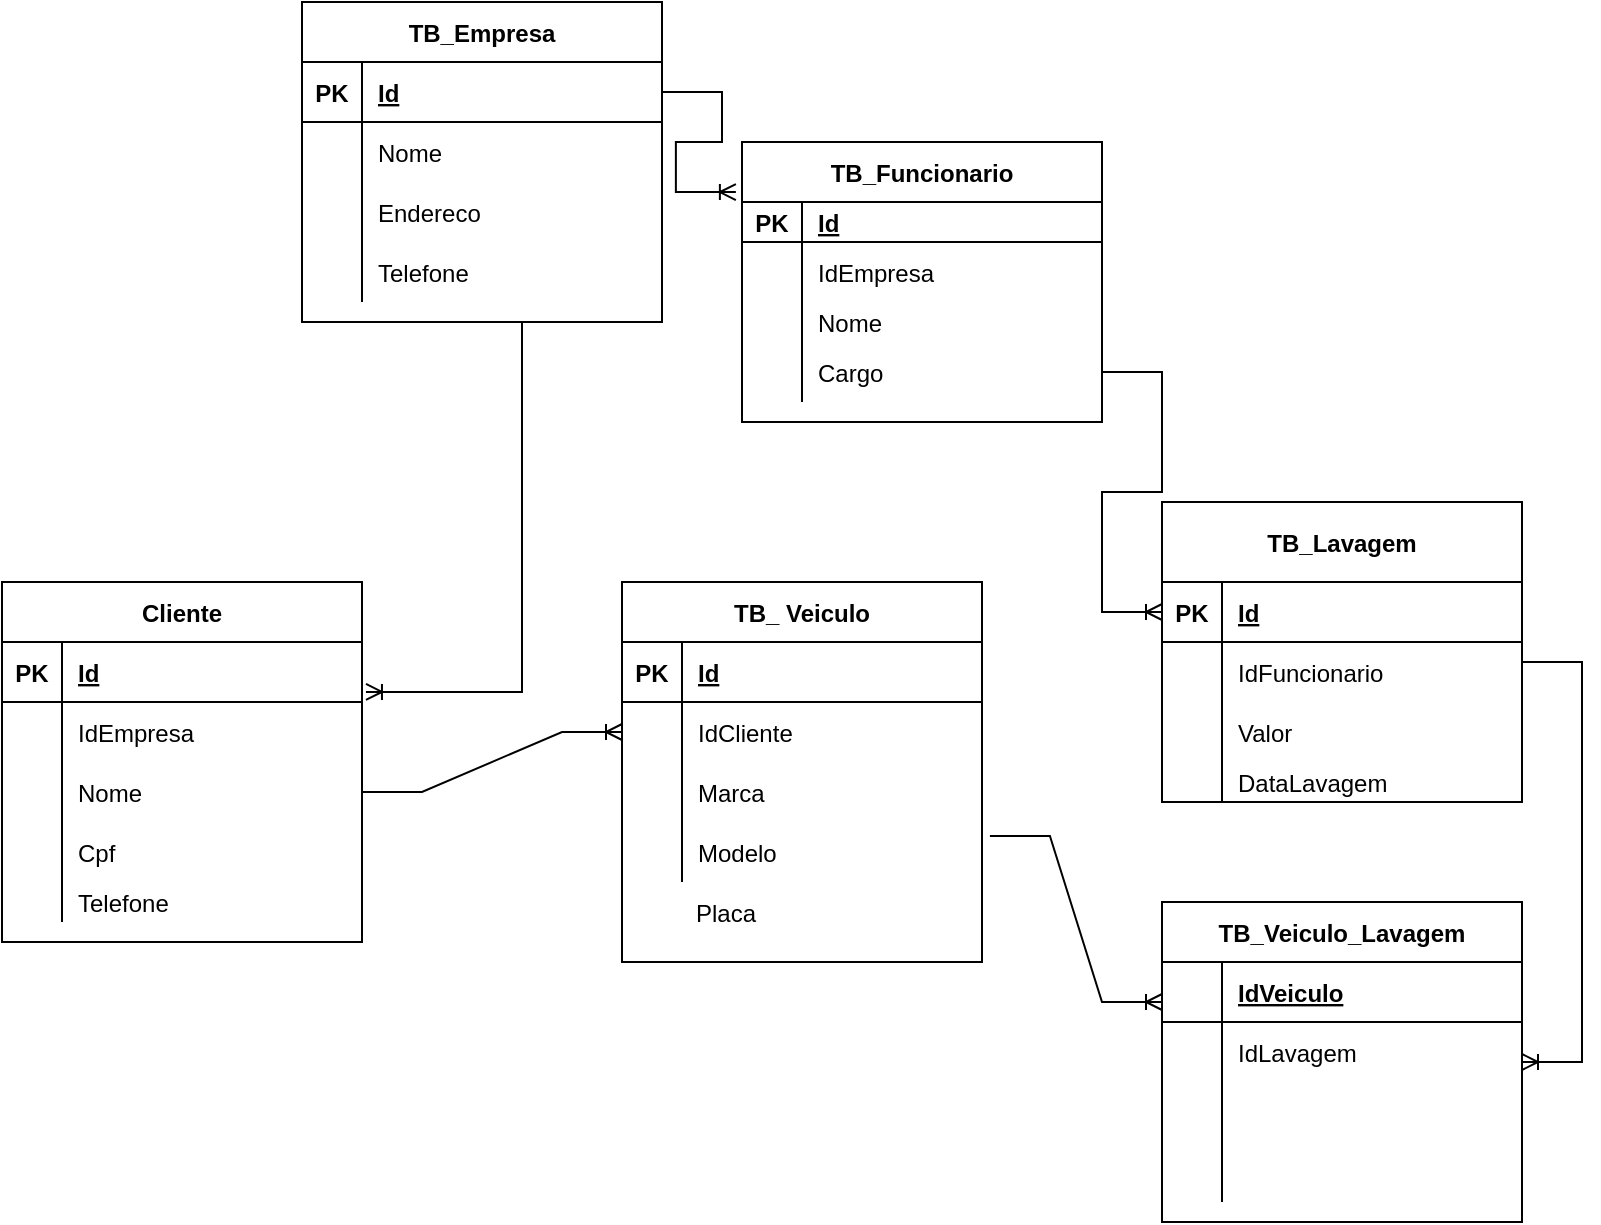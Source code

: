 <mxfile version="17.4.6" type="device"><diagram id="kXfcZeHVbc4T6ZmPD8o8" name="Page-1"><mxGraphModel dx="1052" dy="1619" grid="1" gridSize="10" guides="1" tooltips="1" connect="1" arrows="1" fold="1" page="1" pageScale="1" pageWidth="827" pageHeight="1169" math="0" shadow="0"><root><mxCell id="0"/><mxCell id="1" parent="0"/><mxCell id="7Ue1-dHuU1UiFM49nHdO-1" value="Cliente" style="shape=table;startSize=30;container=1;collapsible=1;childLayout=tableLayout;fixedRows=1;rowLines=0;fontStyle=1;align=center;resizeLast=1;" vertex="1" parent="1"><mxGeometry y="-20" width="180" height="180" as="geometry"/></mxCell><mxCell id="7Ue1-dHuU1UiFM49nHdO-2" value="" style="shape=tableRow;horizontal=0;startSize=0;swimlaneHead=0;swimlaneBody=0;fillColor=none;collapsible=0;dropTarget=0;points=[[0,0.5],[1,0.5]];portConstraint=eastwest;top=0;left=0;right=0;bottom=1;" vertex="1" parent="7Ue1-dHuU1UiFM49nHdO-1"><mxGeometry y="30" width="180" height="30" as="geometry"/></mxCell><mxCell id="7Ue1-dHuU1UiFM49nHdO-3" value="PK" style="shape=partialRectangle;connectable=0;fillColor=none;top=0;left=0;bottom=0;right=0;fontStyle=1;overflow=hidden;" vertex="1" parent="7Ue1-dHuU1UiFM49nHdO-2"><mxGeometry width="30" height="30" as="geometry"><mxRectangle width="30" height="30" as="alternateBounds"/></mxGeometry></mxCell><mxCell id="7Ue1-dHuU1UiFM49nHdO-4" value="Id" style="shape=partialRectangle;connectable=0;fillColor=none;top=0;left=0;bottom=0;right=0;align=left;spacingLeft=6;fontStyle=5;overflow=hidden;" vertex="1" parent="7Ue1-dHuU1UiFM49nHdO-2"><mxGeometry x="30" width="150" height="30" as="geometry"><mxRectangle width="150" height="30" as="alternateBounds"/></mxGeometry></mxCell><mxCell id="7Ue1-dHuU1UiFM49nHdO-45" value="" style="shape=tableRow;horizontal=0;startSize=0;swimlaneHead=0;swimlaneBody=0;fillColor=none;collapsible=0;dropTarget=0;points=[[0,0.5],[1,0.5]];portConstraint=eastwest;top=0;left=0;right=0;bottom=0;" vertex="1" parent="7Ue1-dHuU1UiFM49nHdO-1"><mxGeometry y="60" width="180" height="30" as="geometry"/></mxCell><mxCell id="7Ue1-dHuU1UiFM49nHdO-46" value="" style="shape=partialRectangle;connectable=0;fillColor=none;top=0;left=0;bottom=0;right=0;editable=1;overflow=hidden;" vertex="1" parent="7Ue1-dHuU1UiFM49nHdO-45"><mxGeometry width="30" height="30" as="geometry"><mxRectangle width="30" height="30" as="alternateBounds"/></mxGeometry></mxCell><mxCell id="7Ue1-dHuU1UiFM49nHdO-47" value="IdEmpresa" style="shape=partialRectangle;connectable=0;fillColor=none;top=0;left=0;bottom=0;right=0;align=left;spacingLeft=6;overflow=hidden;" vertex="1" parent="7Ue1-dHuU1UiFM49nHdO-45"><mxGeometry x="30" width="150" height="30" as="geometry"><mxRectangle width="150" height="30" as="alternateBounds"/></mxGeometry></mxCell><mxCell id="7Ue1-dHuU1UiFM49nHdO-5" value="" style="shape=tableRow;horizontal=0;startSize=0;swimlaneHead=0;swimlaneBody=0;fillColor=none;collapsible=0;dropTarget=0;points=[[0,0.5],[1,0.5]];portConstraint=eastwest;top=0;left=0;right=0;bottom=0;" vertex="1" parent="7Ue1-dHuU1UiFM49nHdO-1"><mxGeometry y="90" width="180" height="30" as="geometry"/></mxCell><mxCell id="7Ue1-dHuU1UiFM49nHdO-6" value="" style="shape=partialRectangle;connectable=0;fillColor=none;top=0;left=0;bottom=0;right=0;editable=1;overflow=hidden;" vertex="1" parent="7Ue1-dHuU1UiFM49nHdO-5"><mxGeometry width="30" height="30" as="geometry"><mxRectangle width="30" height="30" as="alternateBounds"/></mxGeometry></mxCell><mxCell id="7Ue1-dHuU1UiFM49nHdO-7" value="Nome" style="shape=partialRectangle;connectable=0;fillColor=none;top=0;left=0;bottom=0;right=0;align=left;spacingLeft=6;overflow=hidden;" vertex="1" parent="7Ue1-dHuU1UiFM49nHdO-5"><mxGeometry x="30" width="150" height="30" as="geometry"><mxRectangle width="150" height="30" as="alternateBounds"/></mxGeometry></mxCell><mxCell id="7Ue1-dHuU1UiFM49nHdO-8" value="" style="shape=tableRow;horizontal=0;startSize=0;swimlaneHead=0;swimlaneBody=0;fillColor=none;collapsible=0;dropTarget=0;points=[[0,0.5],[1,0.5]];portConstraint=eastwest;top=0;left=0;right=0;bottom=0;" vertex="1" parent="7Ue1-dHuU1UiFM49nHdO-1"><mxGeometry y="120" width="180" height="30" as="geometry"/></mxCell><mxCell id="7Ue1-dHuU1UiFM49nHdO-9" value="" style="shape=partialRectangle;connectable=0;fillColor=none;top=0;left=0;bottom=0;right=0;editable=1;overflow=hidden;" vertex="1" parent="7Ue1-dHuU1UiFM49nHdO-8"><mxGeometry width="30" height="30" as="geometry"><mxRectangle width="30" height="30" as="alternateBounds"/></mxGeometry></mxCell><mxCell id="7Ue1-dHuU1UiFM49nHdO-10" value="Cpf" style="shape=partialRectangle;connectable=0;fillColor=none;top=0;left=0;bottom=0;right=0;align=left;spacingLeft=6;overflow=hidden;" vertex="1" parent="7Ue1-dHuU1UiFM49nHdO-8"><mxGeometry x="30" width="150" height="30" as="geometry"><mxRectangle width="150" height="30" as="alternateBounds"/></mxGeometry></mxCell><mxCell id="7Ue1-dHuU1UiFM49nHdO-11" value="" style="shape=tableRow;horizontal=0;startSize=0;swimlaneHead=0;swimlaneBody=0;fillColor=none;collapsible=0;dropTarget=0;points=[[0,0.5],[1,0.5]];portConstraint=eastwest;top=0;left=0;right=0;bottom=0;" vertex="1" parent="7Ue1-dHuU1UiFM49nHdO-1"><mxGeometry y="150" width="180" height="20" as="geometry"/></mxCell><mxCell id="7Ue1-dHuU1UiFM49nHdO-12" value="" style="shape=partialRectangle;connectable=0;fillColor=none;top=0;left=0;bottom=0;right=0;editable=1;overflow=hidden;" vertex="1" parent="7Ue1-dHuU1UiFM49nHdO-11"><mxGeometry width="30" height="20" as="geometry"><mxRectangle width="30" height="20" as="alternateBounds"/></mxGeometry></mxCell><mxCell id="7Ue1-dHuU1UiFM49nHdO-13" value="Telefone" style="shape=partialRectangle;connectable=0;fillColor=none;top=0;left=0;bottom=0;right=0;align=left;spacingLeft=6;overflow=hidden;" vertex="1" parent="7Ue1-dHuU1UiFM49nHdO-11"><mxGeometry x="30" width="150" height="20" as="geometry"><mxRectangle width="150" height="20" as="alternateBounds"/></mxGeometry></mxCell><mxCell id="7Ue1-dHuU1UiFM49nHdO-14" value="TB_ Veiculo" style="shape=table;startSize=30;container=1;collapsible=1;childLayout=tableLayout;fixedRows=1;rowLines=0;fontStyle=1;align=center;resizeLast=1;" vertex="1" parent="1"><mxGeometry x="310" y="-20" width="180" height="190" as="geometry"/></mxCell><mxCell id="7Ue1-dHuU1UiFM49nHdO-15" value="" style="shape=tableRow;horizontal=0;startSize=0;swimlaneHead=0;swimlaneBody=0;fillColor=none;collapsible=0;dropTarget=0;points=[[0,0.5],[1,0.5]];portConstraint=eastwest;top=0;left=0;right=0;bottom=1;" vertex="1" parent="7Ue1-dHuU1UiFM49nHdO-14"><mxGeometry y="30" width="180" height="30" as="geometry"/></mxCell><mxCell id="7Ue1-dHuU1UiFM49nHdO-16" value="PK" style="shape=partialRectangle;connectable=0;fillColor=none;top=0;left=0;bottom=0;right=0;fontStyle=1;overflow=hidden;" vertex="1" parent="7Ue1-dHuU1UiFM49nHdO-15"><mxGeometry width="30" height="30" as="geometry"><mxRectangle width="30" height="30" as="alternateBounds"/></mxGeometry></mxCell><mxCell id="7Ue1-dHuU1UiFM49nHdO-17" value="Id" style="shape=partialRectangle;connectable=0;fillColor=none;top=0;left=0;bottom=0;right=0;align=left;spacingLeft=6;fontStyle=5;overflow=hidden;" vertex="1" parent="7Ue1-dHuU1UiFM49nHdO-15"><mxGeometry x="30" width="150" height="30" as="geometry"><mxRectangle width="150" height="30" as="alternateBounds"/></mxGeometry></mxCell><mxCell id="7Ue1-dHuU1UiFM49nHdO-18" value="" style="shape=tableRow;horizontal=0;startSize=0;swimlaneHead=0;swimlaneBody=0;fillColor=none;collapsible=0;dropTarget=0;points=[[0,0.5],[1,0.5]];portConstraint=eastwest;top=0;left=0;right=0;bottom=0;" vertex="1" parent="7Ue1-dHuU1UiFM49nHdO-14"><mxGeometry y="60" width="180" height="30" as="geometry"/></mxCell><mxCell id="7Ue1-dHuU1UiFM49nHdO-19" value="" style="shape=partialRectangle;connectable=0;fillColor=none;top=0;left=0;bottom=0;right=0;editable=1;overflow=hidden;" vertex="1" parent="7Ue1-dHuU1UiFM49nHdO-18"><mxGeometry width="30" height="30" as="geometry"><mxRectangle width="30" height="30" as="alternateBounds"/></mxGeometry></mxCell><mxCell id="7Ue1-dHuU1UiFM49nHdO-20" value="IdCliente" style="shape=partialRectangle;connectable=0;fillColor=none;top=0;left=0;bottom=0;right=0;align=left;spacingLeft=6;overflow=hidden;" vertex="1" parent="7Ue1-dHuU1UiFM49nHdO-18"><mxGeometry x="30" width="150" height="30" as="geometry"><mxRectangle width="150" height="30" as="alternateBounds"/></mxGeometry></mxCell><mxCell id="7Ue1-dHuU1UiFM49nHdO-21" value="" style="shape=tableRow;horizontal=0;startSize=0;swimlaneHead=0;swimlaneBody=0;fillColor=none;collapsible=0;dropTarget=0;points=[[0,0.5],[1,0.5]];portConstraint=eastwest;top=0;left=0;right=0;bottom=0;" vertex="1" parent="7Ue1-dHuU1UiFM49nHdO-14"><mxGeometry y="90" width="180" height="30" as="geometry"/></mxCell><mxCell id="7Ue1-dHuU1UiFM49nHdO-22" value="" style="shape=partialRectangle;connectable=0;fillColor=none;top=0;left=0;bottom=0;right=0;editable=1;overflow=hidden;" vertex="1" parent="7Ue1-dHuU1UiFM49nHdO-21"><mxGeometry width="30" height="30" as="geometry"><mxRectangle width="30" height="30" as="alternateBounds"/></mxGeometry></mxCell><mxCell id="7Ue1-dHuU1UiFM49nHdO-23" value="Marca" style="shape=partialRectangle;connectable=0;fillColor=none;top=0;left=0;bottom=0;right=0;align=left;spacingLeft=6;overflow=hidden;" vertex="1" parent="7Ue1-dHuU1UiFM49nHdO-21"><mxGeometry x="30" width="150" height="30" as="geometry"><mxRectangle width="150" height="30" as="alternateBounds"/></mxGeometry></mxCell><mxCell id="7Ue1-dHuU1UiFM49nHdO-24" value="" style="shape=tableRow;horizontal=0;startSize=0;swimlaneHead=0;swimlaneBody=0;fillColor=none;collapsible=0;dropTarget=0;points=[[0,0.5],[1,0.5]];portConstraint=eastwest;top=0;left=0;right=0;bottom=0;" vertex="1" parent="7Ue1-dHuU1UiFM49nHdO-14"><mxGeometry y="120" width="180" height="30" as="geometry"/></mxCell><mxCell id="7Ue1-dHuU1UiFM49nHdO-25" value="" style="shape=partialRectangle;connectable=0;fillColor=none;top=0;left=0;bottom=0;right=0;editable=1;overflow=hidden;" vertex="1" parent="7Ue1-dHuU1UiFM49nHdO-24"><mxGeometry width="30" height="30" as="geometry"><mxRectangle width="30" height="30" as="alternateBounds"/></mxGeometry></mxCell><mxCell id="7Ue1-dHuU1UiFM49nHdO-26" value="Modelo" style="shape=partialRectangle;connectable=0;fillColor=none;top=0;left=0;bottom=0;right=0;align=left;spacingLeft=6;overflow=hidden;" vertex="1" parent="7Ue1-dHuU1UiFM49nHdO-24"><mxGeometry x="30" width="150" height="30" as="geometry"><mxRectangle width="150" height="30" as="alternateBounds"/></mxGeometry></mxCell><mxCell id="7Ue1-dHuU1UiFM49nHdO-27" value="" style="shape=tableRow;horizontal=0;startSize=0;swimlaneHead=0;swimlaneBody=0;fillColor=none;collapsible=0;dropTarget=0;points=[[0,0.5],[1,0.5]];portConstraint=eastwest;top=0;left=0;right=0;bottom=0;" vertex="1" parent="1"><mxGeometry x="240" y="250" width="180" height="30" as="geometry"/></mxCell><mxCell id="7Ue1-dHuU1UiFM49nHdO-28" value="" style="shape=partialRectangle;connectable=0;fillColor=none;top=0;left=0;bottom=0;right=0;editable=1;overflow=hidden;" vertex="1" parent="7Ue1-dHuU1UiFM49nHdO-27"><mxGeometry width="30" height="30" as="geometry"><mxRectangle width="30" height="30" as="alternateBounds"/></mxGeometry></mxCell><mxCell id="7Ue1-dHuU1UiFM49nHdO-30" value="" style="edgeStyle=entityRelationEdgeStyle;fontSize=12;html=1;endArrow=ERoneToMany;rounded=0;exitX=1;exitY=0.5;exitDx=0;exitDy=0;entryX=0;entryY=0.5;entryDx=0;entryDy=0;" edge="1" parent="1" source="7Ue1-dHuU1UiFM49nHdO-5" target="7Ue1-dHuU1UiFM49nHdO-18"><mxGeometry width="100" height="100" relative="1" as="geometry"><mxPoint x="360" y="240" as="sourcePoint"/><mxPoint x="460" y="140" as="targetPoint"/></mxGeometry></mxCell><mxCell id="7Ue1-dHuU1UiFM49nHdO-29" value="Placa" style="shape=partialRectangle;connectable=0;fillColor=none;top=0;left=0;bottom=0;right=0;align=left;spacingLeft=6;overflow=hidden;" vertex="1" parent="1"><mxGeometry x="339" y="130" width="150" height="30" as="geometry"><mxRectangle width="150" height="30" as="alternateBounds"/></mxGeometry></mxCell><mxCell id="7Ue1-dHuU1UiFM49nHdO-31" value="TB_Empresa" style="shape=table;startSize=30;container=1;collapsible=1;childLayout=tableLayout;fixedRows=1;rowLines=0;fontStyle=1;align=center;resizeLast=1;" vertex="1" parent="1"><mxGeometry x="150" y="-310" width="180" height="160" as="geometry"/></mxCell><mxCell id="7Ue1-dHuU1UiFM49nHdO-32" value="" style="shape=tableRow;horizontal=0;startSize=0;swimlaneHead=0;swimlaneBody=0;fillColor=none;collapsible=0;dropTarget=0;points=[[0,0.5],[1,0.5]];portConstraint=eastwest;top=0;left=0;right=0;bottom=1;" vertex="1" parent="7Ue1-dHuU1UiFM49nHdO-31"><mxGeometry y="30" width="180" height="30" as="geometry"/></mxCell><mxCell id="7Ue1-dHuU1UiFM49nHdO-33" value="PK" style="shape=partialRectangle;connectable=0;fillColor=none;top=0;left=0;bottom=0;right=0;fontStyle=1;overflow=hidden;" vertex="1" parent="7Ue1-dHuU1UiFM49nHdO-32"><mxGeometry width="30" height="30" as="geometry"><mxRectangle width="30" height="30" as="alternateBounds"/></mxGeometry></mxCell><mxCell id="7Ue1-dHuU1UiFM49nHdO-34" value="Id" style="shape=partialRectangle;connectable=0;fillColor=none;top=0;left=0;bottom=0;right=0;align=left;spacingLeft=6;fontStyle=5;overflow=hidden;" vertex="1" parent="7Ue1-dHuU1UiFM49nHdO-32"><mxGeometry x="30" width="150" height="30" as="geometry"><mxRectangle width="150" height="30" as="alternateBounds"/></mxGeometry></mxCell><mxCell id="7Ue1-dHuU1UiFM49nHdO-35" value="" style="shape=tableRow;horizontal=0;startSize=0;swimlaneHead=0;swimlaneBody=0;fillColor=none;collapsible=0;dropTarget=0;points=[[0,0.5],[1,0.5]];portConstraint=eastwest;top=0;left=0;right=0;bottom=0;" vertex="1" parent="7Ue1-dHuU1UiFM49nHdO-31"><mxGeometry y="60" width="180" height="30" as="geometry"/></mxCell><mxCell id="7Ue1-dHuU1UiFM49nHdO-36" value="" style="shape=partialRectangle;connectable=0;fillColor=none;top=0;left=0;bottom=0;right=0;editable=1;overflow=hidden;" vertex="1" parent="7Ue1-dHuU1UiFM49nHdO-35"><mxGeometry width="30" height="30" as="geometry"><mxRectangle width="30" height="30" as="alternateBounds"/></mxGeometry></mxCell><mxCell id="7Ue1-dHuU1UiFM49nHdO-37" value="Nome" style="shape=partialRectangle;connectable=0;fillColor=none;top=0;left=0;bottom=0;right=0;align=left;spacingLeft=6;overflow=hidden;" vertex="1" parent="7Ue1-dHuU1UiFM49nHdO-35"><mxGeometry x="30" width="150" height="30" as="geometry"><mxRectangle width="150" height="30" as="alternateBounds"/></mxGeometry></mxCell><mxCell id="7Ue1-dHuU1UiFM49nHdO-38" value="" style="shape=tableRow;horizontal=0;startSize=0;swimlaneHead=0;swimlaneBody=0;fillColor=none;collapsible=0;dropTarget=0;points=[[0,0.5],[1,0.5]];portConstraint=eastwest;top=0;left=0;right=0;bottom=0;" vertex="1" parent="7Ue1-dHuU1UiFM49nHdO-31"><mxGeometry y="90" width="180" height="30" as="geometry"/></mxCell><mxCell id="7Ue1-dHuU1UiFM49nHdO-39" value="" style="shape=partialRectangle;connectable=0;fillColor=none;top=0;left=0;bottom=0;right=0;editable=1;overflow=hidden;" vertex="1" parent="7Ue1-dHuU1UiFM49nHdO-38"><mxGeometry width="30" height="30" as="geometry"><mxRectangle width="30" height="30" as="alternateBounds"/></mxGeometry></mxCell><mxCell id="7Ue1-dHuU1UiFM49nHdO-40" value="Endereco" style="shape=partialRectangle;connectable=0;fillColor=none;top=0;left=0;bottom=0;right=0;align=left;spacingLeft=6;overflow=hidden;" vertex="1" parent="7Ue1-dHuU1UiFM49nHdO-38"><mxGeometry x="30" width="150" height="30" as="geometry"><mxRectangle width="150" height="30" as="alternateBounds"/></mxGeometry></mxCell><mxCell id="7Ue1-dHuU1UiFM49nHdO-41" value="" style="shape=tableRow;horizontal=0;startSize=0;swimlaneHead=0;swimlaneBody=0;fillColor=none;collapsible=0;dropTarget=0;points=[[0,0.5],[1,0.5]];portConstraint=eastwest;top=0;left=0;right=0;bottom=0;" vertex="1" parent="7Ue1-dHuU1UiFM49nHdO-31"><mxGeometry y="120" width="180" height="30" as="geometry"/></mxCell><mxCell id="7Ue1-dHuU1UiFM49nHdO-42" value="" style="shape=partialRectangle;connectable=0;fillColor=none;top=0;left=0;bottom=0;right=0;editable=1;overflow=hidden;" vertex="1" parent="7Ue1-dHuU1UiFM49nHdO-41"><mxGeometry width="30" height="30" as="geometry"><mxRectangle width="30" height="30" as="alternateBounds"/></mxGeometry></mxCell><mxCell id="7Ue1-dHuU1UiFM49nHdO-43" value="Telefone" style="shape=partialRectangle;connectable=0;fillColor=none;top=0;left=0;bottom=0;right=0;align=left;spacingLeft=6;overflow=hidden;" vertex="1" parent="7Ue1-dHuU1UiFM49nHdO-41"><mxGeometry x="30" width="150" height="30" as="geometry"><mxRectangle width="150" height="30" as="alternateBounds"/></mxGeometry></mxCell><mxCell id="7Ue1-dHuU1UiFM49nHdO-44" value="" style="edgeStyle=entityRelationEdgeStyle;fontSize=12;html=1;endArrow=ERoneToMany;rounded=0;entryX=1.011;entryY=0.833;entryDx=0;entryDy=0;entryPerimeter=0;" edge="1" parent="1" target="7Ue1-dHuU1UiFM49nHdO-2"><mxGeometry width="100" height="100" relative="1" as="geometry"><mxPoint x="230" y="-150" as="sourcePoint"/><mxPoint x="90" y="-53" as="targetPoint"/></mxGeometry></mxCell><mxCell id="7Ue1-dHuU1UiFM49nHdO-48" value="TB_Funcionario" style="shape=table;startSize=30;container=1;collapsible=1;childLayout=tableLayout;fixedRows=1;rowLines=0;fontStyle=1;align=center;resizeLast=1;" vertex="1" parent="1"><mxGeometry x="370" y="-240" width="180" height="140" as="geometry"/></mxCell><mxCell id="7Ue1-dHuU1UiFM49nHdO-49" value="" style="shape=tableRow;horizontal=0;startSize=0;swimlaneHead=0;swimlaneBody=0;fillColor=none;collapsible=0;dropTarget=0;points=[[0,0.5],[1,0.5]];portConstraint=eastwest;top=0;left=0;right=0;bottom=1;" vertex="1" parent="7Ue1-dHuU1UiFM49nHdO-48"><mxGeometry y="30" width="180" height="20" as="geometry"/></mxCell><mxCell id="7Ue1-dHuU1UiFM49nHdO-50" value="PK" style="shape=partialRectangle;connectable=0;fillColor=none;top=0;left=0;bottom=0;right=0;fontStyle=1;overflow=hidden;" vertex="1" parent="7Ue1-dHuU1UiFM49nHdO-49"><mxGeometry width="30" height="20" as="geometry"><mxRectangle width="30" height="20" as="alternateBounds"/></mxGeometry></mxCell><mxCell id="7Ue1-dHuU1UiFM49nHdO-51" value="Id" style="shape=partialRectangle;connectable=0;fillColor=none;top=0;left=0;bottom=0;right=0;align=left;spacingLeft=6;fontStyle=5;overflow=hidden;" vertex="1" parent="7Ue1-dHuU1UiFM49nHdO-49"><mxGeometry x="30" width="150" height="20" as="geometry"><mxRectangle width="150" height="20" as="alternateBounds"/></mxGeometry></mxCell><mxCell id="7Ue1-dHuU1UiFM49nHdO-52" value="" style="shape=tableRow;horizontal=0;startSize=0;swimlaneHead=0;swimlaneBody=0;fillColor=none;collapsible=0;dropTarget=0;points=[[0,0.5],[1,0.5]];portConstraint=eastwest;top=0;left=0;right=0;bottom=0;" vertex="1" parent="7Ue1-dHuU1UiFM49nHdO-48"><mxGeometry y="50" width="180" height="30" as="geometry"/></mxCell><mxCell id="7Ue1-dHuU1UiFM49nHdO-53" value="" style="shape=partialRectangle;connectable=0;fillColor=none;top=0;left=0;bottom=0;right=0;editable=1;overflow=hidden;" vertex="1" parent="7Ue1-dHuU1UiFM49nHdO-52"><mxGeometry width="30" height="30" as="geometry"><mxRectangle width="30" height="30" as="alternateBounds"/></mxGeometry></mxCell><mxCell id="7Ue1-dHuU1UiFM49nHdO-54" value="IdEmpresa" style="shape=partialRectangle;connectable=0;fillColor=none;top=0;left=0;bottom=0;right=0;align=left;spacingLeft=6;overflow=hidden;" vertex="1" parent="7Ue1-dHuU1UiFM49nHdO-52"><mxGeometry x="30" width="150" height="30" as="geometry"><mxRectangle width="150" height="30" as="alternateBounds"/></mxGeometry></mxCell><mxCell id="7Ue1-dHuU1UiFM49nHdO-55" value="" style="shape=tableRow;horizontal=0;startSize=0;swimlaneHead=0;swimlaneBody=0;fillColor=none;collapsible=0;dropTarget=0;points=[[0,0.5],[1,0.5]];portConstraint=eastwest;top=0;left=0;right=0;bottom=0;" vertex="1" parent="7Ue1-dHuU1UiFM49nHdO-48"><mxGeometry y="80" width="180" height="20" as="geometry"/></mxCell><mxCell id="7Ue1-dHuU1UiFM49nHdO-56" value="" style="shape=partialRectangle;connectable=0;fillColor=none;top=0;left=0;bottom=0;right=0;editable=1;overflow=hidden;" vertex="1" parent="7Ue1-dHuU1UiFM49nHdO-55"><mxGeometry width="30" height="20" as="geometry"><mxRectangle width="30" height="20" as="alternateBounds"/></mxGeometry></mxCell><mxCell id="7Ue1-dHuU1UiFM49nHdO-57" value="Nome" style="shape=partialRectangle;connectable=0;fillColor=none;top=0;left=0;bottom=0;right=0;align=left;spacingLeft=6;overflow=hidden;" vertex="1" parent="7Ue1-dHuU1UiFM49nHdO-55"><mxGeometry x="30" width="150" height="20" as="geometry"><mxRectangle width="150" height="20" as="alternateBounds"/></mxGeometry></mxCell><mxCell id="7Ue1-dHuU1UiFM49nHdO-58" value="" style="shape=tableRow;horizontal=0;startSize=0;swimlaneHead=0;swimlaneBody=0;fillColor=none;collapsible=0;dropTarget=0;points=[[0,0.5],[1,0.5]];portConstraint=eastwest;top=0;left=0;right=0;bottom=0;" vertex="1" parent="7Ue1-dHuU1UiFM49nHdO-48"><mxGeometry y="100" width="180" height="30" as="geometry"/></mxCell><mxCell id="7Ue1-dHuU1UiFM49nHdO-59" value="" style="shape=partialRectangle;connectable=0;fillColor=none;top=0;left=0;bottom=0;right=0;editable=1;overflow=hidden;" vertex="1" parent="7Ue1-dHuU1UiFM49nHdO-58"><mxGeometry width="30" height="30" as="geometry"><mxRectangle width="30" height="30" as="alternateBounds"/></mxGeometry></mxCell><mxCell id="7Ue1-dHuU1UiFM49nHdO-60" value="Cargo" style="shape=partialRectangle;connectable=0;fillColor=none;top=0;left=0;bottom=0;right=0;align=left;spacingLeft=6;overflow=hidden;" vertex="1" parent="7Ue1-dHuU1UiFM49nHdO-58"><mxGeometry x="30" width="150" height="30" as="geometry"><mxRectangle width="150" height="30" as="alternateBounds"/></mxGeometry></mxCell><mxCell id="7Ue1-dHuU1UiFM49nHdO-61" value="" style="edgeStyle=entityRelationEdgeStyle;fontSize=12;html=1;endArrow=ERoneToMany;rounded=0;entryX=-0.017;entryY=0.179;entryDx=0;entryDy=0;entryPerimeter=0;exitX=1;exitY=0.5;exitDx=0;exitDy=0;" edge="1" parent="1" source="7Ue1-dHuU1UiFM49nHdO-32" target="7Ue1-dHuU1UiFM49nHdO-48"><mxGeometry width="100" height="100" relative="1" as="geometry"><mxPoint x="360" y="-190" as="sourcePoint"/><mxPoint x="460" y="-290" as="targetPoint"/></mxGeometry></mxCell><mxCell id="7Ue1-dHuU1UiFM49nHdO-62" value="TB_Veiculo_Lavagem" style="shape=table;startSize=30;container=1;collapsible=1;childLayout=tableLayout;fixedRows=1;rowLines=0;fontStyle=1;align=center;resizeLast=1;" vertex="1" parent="1"><mxGeometry x="580" y="140" width="180" height="160" as="geometry"/></mxCell><mxCell id="7Ue1-dHuU1UiFM49nHdO-63" value="" style="shape=tableRow;horizontal=0;startSize=0;swimlaneHead=0;swimlaneBody=0;fillColor=none;collapsible=0;dropTarget=0;points=[[0,0.5],[1,0.5]];portConstraint=eastwest;top=0;left=0;right=0;bottom=1;" vertex="1" parent="7Ue1-dHuU1UiFM49nHdO-62"><mxGeometry y="30" width="180" height="30" as="geometry"/></mxCell><mxCell id="7Ue1-dHuU1UiFM49nHdO-64" value="" style="shape=partialRectangle;connectable=0;fillColor=none;top=0;left=0;bottom=0;right=0;fontStyle=1;overflow=hidden;" vertex="1" parent="7Ue1-dHuU1UiFM49nHdO-63"><mxGeometry width="30" height="30" as="geometry"><mxRectangle width="30" height="30" as="alternateBounds"/></mxGeometry></mxCell><mxCell id="7Ue1-dHuU1UiFM49nHdO-65" value="IdVeiculo" style="shape=partialRectangle;connectable=0;fillColor=none;top=0;left=0;bottom=0;right=0;align=left;spacingLeft=6;fontStyle=5;overflow=hidden;" vertex="1" parent="7Ue1-dHuU1UiFM49nHdO-63"><mxGeometry x="30" width="150" height="30" as="geometry"><mxRectangle width="150" height="30" as="alternateBounds"/></mxGeometry></mxCell><mxCell id="7Ue1-dHuU1UiFM49nHdO-66" value="" style="shape=tableRow;horizontal=0;startSize=0;swimlaneHead=0;swimlaneBody=0;fillColor=none;collapsible=0;dropTarget=0;points=[[0,0.5],[1,0.5]];portConstraint=eastwest;top=0;left=0;right=0;bottom=0;" vertex="1" parent="7Ue1-dHuU1UiFM49nHdO-62"><mxGeometry y="60" width="180" height="30" as="geometry"/></mxCell><mxCell id="7Ue1-dHuU1UiFM49nHdO-67" value="" style="shape=partialRectangle;connectable=0;fillColor=none;top=0;left=0;bottom=0;right=0;editable=1;overflow=hidden;" vertex="1" parent="7Ue1-dHuU1UiFM49nHdO-66"><mxGeometry width="30" height="30" as="geometry"><mxRectangle width="30" height="30" as="alternateBounds"/></mxGeometry></mxCell><mxCell id="7Ue1-dHuU1UiFM49nHdO-68" value="IdLavagem" style="shape=partialRectangle;connectable=0;fillColor=none;top=0;left=0;bottom=0;right=0;align=left;spacingLeft=6;overflow=hidden;" vertex="1" parent="7Ue1-dHuU1UiFM49nHdO-66"><mxGeometry x="30" width="150" height="30" as="geometry"><mxRectangle width="150" height="30" as="alternateBounds"/></mxGeometry></mxCell><mxCell id="7Ue1-dHuU1UiFM49nHdO-69" value="" style="shape=tableRow;horizontal=0;startSize=0;swimlaneHead=0;swimlaneBody=0;fillColor=none;collapsible=0;dropTarget=0;points=[[0,0.5],[1,0.5]];portConstraint=eastwest;top=0;left=0;right=0;bottom=0;" vertex="1" parent="7Ue1-dHuU1UiFM49nHdO-62"><mxGeometry y="90" width="180" height="30" as="geometry"/></mxCell><mxCell id="7Ue1-dHuU1UiFM49nHdO-70" value="" style="shape=partialRectangle;connectable=0;fillColor=none;top=0;left=0;bottom=0;right=0;editable=1;overflow=hidden;" vertex="1" parent="7Ue1-dHuU1UiFM49nHdO-69"><mxGeometry width="30" height="30" as="geometry"><mxRectangle width="30" height="30" as="alternateBounds"/></mxGeometry></mxCell><mxCell id="7Ue1-dHuU1UiFM49nHdO-71" value="" style="shape=partialRectangle;connectable=0;fillColor=none;top=0;left=0;bottom=0;right=0;align=left;spacingLeft=6;overflow=hidden;" vertex="1" parent="7Ue1-dHuU1UiFM49nHdO-69"><mxGeometry x="30" width="150" height="30" as="geometry"><mxRectangle width="150" height="30" as="alternateBounds"/></mxGeometry></mxCell><mxCell id="7Ue1-dHuU1UiFM49nHdO-72" value="" style="shape=tableRow;horizontal=0;startSize=0;swimlaneHead=0;swimlaneBody=0;fillColor=none;collapsible=0;dropTarget=0;points=[[0,0.5],[1,0.5]];portConstraint=eastwest;top=0;left=0;right=0;bottom=0;" vertex="1" parent="7Ue1-dHuU1UiFM49nHdO-62"><mxGeometry y="120" width="180" height="30" as="geometry"/></mxCell><mxCell id="7Ue1-dHuU1UiFM49nHdO-73" value="" style="shape=partialRectangle;connectable=0;fillColor=none;top=0;left=0;bottom=0;right=0;editable=1;overflow=hidden;" vertex="1" parent="7Ue1-dHuU1UiFM49nHdO-72"><mxGeometry width="30" height="30" as="geometry"><mxRectangle width="30" height="30" as="alternateBounds"/></mxGeometry></mxCell><mxCell id="7Ue1-dHuU1UiFM49nHdO-74" value="" style="shape=partialRectangle;connectable=0;fillColor=none;top=0;left=0;bottom=0;right=0;align=left;spacingLeft=6;overflow=hidden;" vertex="1" parent="7Ue1-dHuU1UiFM49nHdO-72"><mxGeometry x="30" width="150" height="30" as="geometry"><mxRectangle width="150" height="30" as="alternateBounds"/></mxGeometry></mxCell><mxCell id="7Ue1-dHuU1UiFM49nHdO-75" value="TB_Lavagem" style="shape=table;startSize=40;container=1;collapsible=1;childLayout=tableLayout;fixedRows=1;rowLines=0;fontStyle=1;align=center;resizeLast=1;" vertex="1" parent="1"><mxGeometry x="580" y="-60" width="180" height="150" as="geometry"/></mxCell><mxCell id="7Ue1-dHuU1UiFM49nHdO-76" value="" style="shape=tableRow;horizontal=0;startSize=0;swimlaneHead=0;swimlaneBody=0;fillColor=none;collapsible=0;dropTarget=0;points=[[0,0.5],[1,0.5]];portConstraint=eastwest;top=0;left=0;right=0;bottom=1;" vertex="1" parent="7Ue1-dHuU1UiFM49nHdO-75"><mxGeometry y="40" width="180" height="30" as="geometry"/></mxCell><mxCell id="7Ue1-dHuU1UiFM49nHdO-77" value="PK" style="shape=partialRectangle;connectable=0;fillColor=none;top=0;left=0;bottom=0;right=0;fontStyle=1;overflow=hidden;" vertex="1" parent="7Ue1-dHuU1UiFM49nHdO-76"><mxGeometry width="30" height="30" as="geometry"><mxRectangle width="30" height="30" as="alternateBounds"/></mxGeometry></mxCell><mxCell id="7Ue1-dHuU1UiFM49nHdO-78" value="Id" style="shape=partialRectangle;connectable=0;fillColor=none;top=0;left=0;bottom=0;right=0;align=left;spacingLeft=6;fontStyle=5;overflow=hidden;" vertex="1" parent="7Ue1-dHuU1UiFM49nHdO-76"><mxGeometry x="30" width="150" height="30" as="geometry"><mxRectangle width="150" height="30" as="alternateBounds"/></mxGeometry></mxCell><mxCell id="7Ue1-dHuU1UiFM49nHdO-85" value="" style="shape=tableRow;horizontal=0;startSize=0;swimlaneHead=0;swimlaneBody=0;fillColor=none;collapsible=0;dropTarget=0;points=[[0,0.5],[1,0.5]];portConstraint=eastwest;top=0;left=0;right=0;bottom=0;" vertex="1" parent="7Ue1-dHuU1UiFM49nHdO-75"><mxGeometry y="70" width="180" height="30" as="geometry"/></mxCell><mxCell id="7Ue1-dHuU1UiFM49nHdO-86" value="" style="shape=partialRectangle;connectable=0;fillColor=none;top=0;left=0;bottom=0;right=0;editable=1;overflow=hidden;" vertex="1" parent="7Ue1-dHuU1UiFM49nHdO-85"><mxGeometry width="30" height="30" as="geometry"><mxRectangle width="30" height="30" as="alternateBounds"/></mxGeometry></mxCell><mxCell id="7Ue1-dHuU1UiFM49nHdO-87" value="IdFuncionario" style="shape=partialRectangle;connectable=0;fillColor=none;top=0;left=0;bottom=0;right=0;align=left;spacingLeft=6;overflow=hidden;" vertex="1" parent="7Ue1-dHuU1UiFM49nHdO-85"><mxGeometry x="30" width="150" height="30" as="geometry"><mxRectangle width="150" height="30" as="alternateBounds"/></mxGeometry></mxCell><mxCell id="7Ue1-dHuU1UiFM49nHdO-79" value="" style="shape=tableRow;horizontal=0;startSize=0;swimlaneHead=0;swimlaneBody=0;fillColor=none;collapsible=0;dropTarget=0;points=[[0,0.5],[1,0.5]];portConstraint=eastwest;top=0;left=0;right=0;bottom=0;" vertex="1" parent="7Ue1-dHuU1UiFM49nHdO-75"><mxGeometry y="100" width="180" height="30" as="geometry"/></mxCell><mxCell id="7Ue1-dHuU1UiFM49nHdO-80" value="" style="shape=partialRectangle;connectable=0;fillColor=none;top=0;left=0;bottom=0;right=0;editable=1;overflow=hidden;" vertex="1" parent="7Ue1-dHuU1UiFM49nHdO-79"><mxGeometry width="30" height="30" as="geometry"><mxRectangle width="30" height="30" as="alternateBounds"/></mxGeometry></mxCell><mxCell id="7Ue1-dHuU1UiFM49nHdO-81" value="Valor" style="shape=partialRectangle;connectable=0;fillColor=none;top=0;left=0;bottom=0;right=0;align=left;spacingLeft=6;overflow=hidden;" vertex="1" parent="7Ue1-dHuU1UiFM49nHdO-79"><mxGeometry x="30" width="150" height="30" as="geometry"><mxRectangle width="150" height="30" as="alternateBounds"/></mxGeometry></mxCell><mxCell id="7Ue1-dHuU1UiFM49nHdO-82" value="" style="shape=tableRow;horizontal=0;startSize=0;swimlaneHead=0;swimlaneBody=0;fillColor=none;collapsible=0;dropTarget=0;points=[[0,0.5],[1,0.5]];portConstraint=eastwest;top=0;left=0;right=0;bottom=0;" vertex="1" parent="7Ue1-dHuU1UiFM49nHdO-75"><mxGeometry y="130" width="180" height="20" as="geometry"/></mxCell><mxCell id="7Ue1-dHuU1UiFM49nHdO-83" value="" style="shape=partialRectangle;connectable=0;fillColor=none;top=0;left=0;bottom=0;right=0;editable=1;overflow=hidden;" vertex="1" parent="7Ue1-dHuU1UiFM49nHdO-82"><mxGeometry width="30" height="20" as="geometry"><mxRectangle width="30" height="20" as="alternateBounds"/></mxGeometry></mxCell><mxCell id="7Ue1-dHuU1UiFM49nHdO-84" value="DataLavagem" style="shape=partialRectangle;connectable=0;fillColor=none;top=0;left=0;bottom=0;right=0;align=left;spacingLeft=6;overflow=hidden;" vertex="1" parent="7Ue1-dHuU1UiFM49nHdO-82"><mxGeometry x="30" width="150" height="20" as="geometry"><mxRectangle width="150" height="20" as="alternateBounds"/></mxGeometry></mxCell><mxCell id="7Ue1-dHuU1UiFM49nHdO-88" value="" style="edgeStyle=entityRelationEdgeStyle;fontSize=12;html=1;endArrow=ERoneToMany;rounded=0;exitX=1.022;exitY=0.233;exitDx=0;exitDy=0;exitPerimeter=0;" edge="1" parent="1" source="7Ue1-dHuU1UiFM49nHdO-24"><mxGeometry width="100" height="100" relative="1" as="geometry"><mxPoint x="480" y="290" as="sourcePoint"/><mxPoint x="580" y="190" as="targetPoint"/></mxGeometry></mxCell><mxCell id="7Ue1-dHuU1UiFM49nHdO-89" value="" style="edgeStyle=entityRelationEdgeStyle;fontSize=12;html=1;endArrow=ERoneToMany;rounded=0;exitX=1;exitY=0.333;exitDx=0;exitDy=0;exitPerimeter=0;" edge="1" parent="1" source="7Ue1-dHuU1UiFM49nHdO-85" target="7Ue1-dHuU1UiFM49nHdO-62"><mxGeometry width="100" height="100" relative="1" as="geometry"><mxPoint x="770" y="24" as="sourcePoint"/><mxPoint x="740" as="targetPoint"/></mxGeometry></mxCell><mxCell id="7Ue1-dHuU1UiFM49nHdO-90" value="" style="edgeStyle=entityRelationEdgeStyle;fontSize=12;html=1;endArrow=ERoneToMany;rounded=0;entryX=0;entryY=0.5;entryDx=0;entryDy=0;" edge="1" parent="1" source="7Ue1-dHuU1UiFM49nHdO-58" target="7Ue1-dHuU1UiFM49nHdO-76"><mxGeometry width="100" height="100" relative="1" as="geometry"><mxPoint x="520" y="-140" as="sourcePoint"/><mxPoint x="460" y="-160" as="targetPoint"/></mxGeometry></mxCell></root></mxGraphModel></diagram></mxfile>